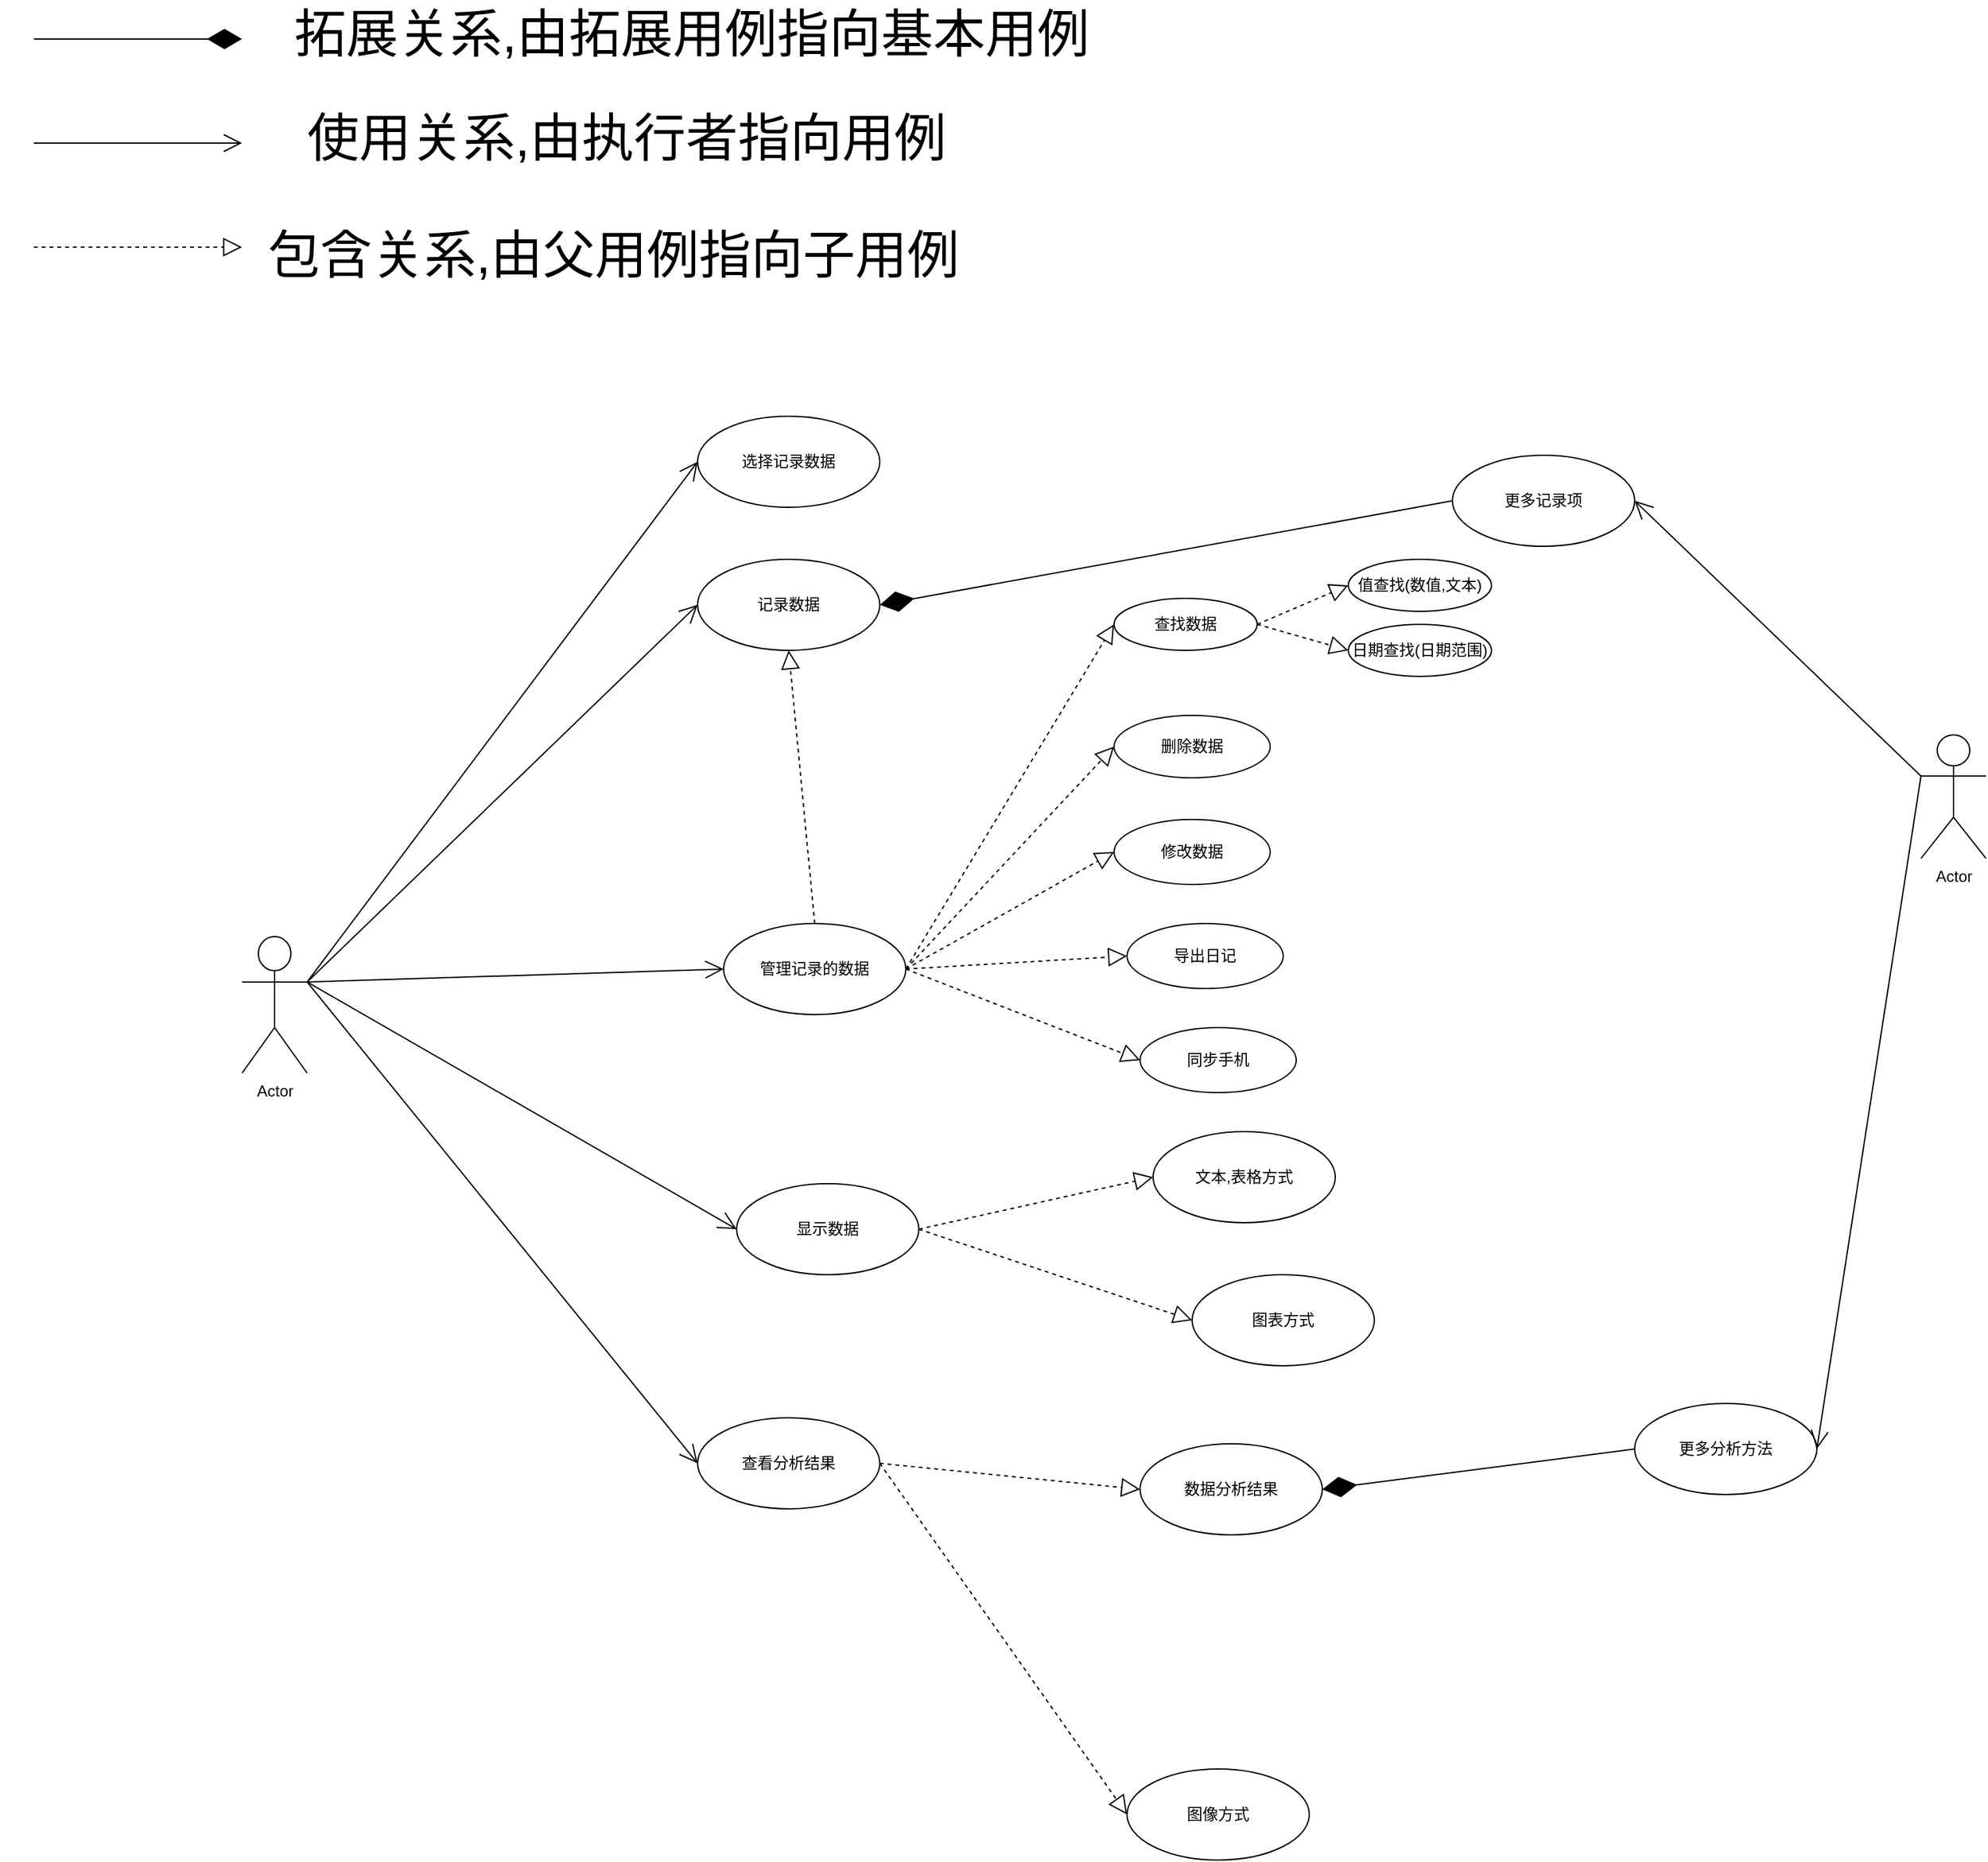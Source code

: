 <mxfile version="13.9.9" type="device"><diagram id="e2tGSwO5gteAZUFqLcbs" name="第 1 页"><mxGraphModel dx="1723" dy="584" grid="1" gridSize="10" guides="1" tooltips="1" connect="1" arrows="1" fold="1" page="1" pageScale="1" pageWidth="827" pageHeight="1169" math="0" shadow="0"><root><mxCell id="0"/><mxCell id="1" parent="0"/><object label="Actor" id="gkzIJjfs5HOEP_eOIGxo-1"><mxCell style="shape=umlActor;verticalLabelPosition=bottom;verticalAlign=top;html=1;outlineConnect=0;" vertex="1" parent="1"><mxGeometry x="-190" y="740" width="50" height="105" as="geometry"/></mxCell></object><mxCell id="gkzIJjfs5HOEP_eOIGxo-5" value="选择记录数据" style="ellipse;whiteSpace=wrap;html=1;" vertex="1" parent="1"><mxGeometry x="160" y="340" width="140" height="70" as="geometry"/></mxCell><mxCell id="gkzIJjfs5HOEP_eOIGxo-6" value="记录数据" style="ellipse;whiteSpace=wrap;html=1;" vertex="1" parent="1"><mxGeometry x="160" y="450" width="140" height="70" as="geometry"/></mxCell><mxCell id="gkzIJjfs5HOEP_eOIGxo-7" value="管理记录的数据" style="ellipse;whiteSpace=wrap;html=1;" vertex="1" parent="1"><mxGeometry x="180" y="730" width="140" height="70" as="geometry"/></mxCell><mxCell id="gkzIJjfs5HOEP_eOIGxo-8" value="显示数据" style="ellipse;whiteSpace=wrap;html=1;" vertex="1" parent="1"><mxGeometry x="190" y="930" width="140" height="70" as="geometry"/></mxCell><mxCell id="gkzIJjfs5HOEP_eOIGxo-9" value="查看分析结果" style="ellipse;whiteSpace=wrap;html=1;" vertex="1" parent="1"><mxGeometry x="160" y="1110" width="140" height="70" as="geometry"/></mxCell><mxCell id="gkzIJjfs5HOEP_eOIGxo-17" value="" style="endArrow=block;dashed=1;endFill=0;endSize=12;html=1;entryX=0.5;entryY=1;entryDx=0;entryDy=0;exitX=0.5;exitY=0;exitDx=0;exitDy=0;" edge="1" parent="1" source="gkzIJjfs5HOEP_eOIGxo-7" target="gkzIJjfs5HOEP_eOIGxo-6"><mxGeometry width="160" relative="1" as="geometry"><mxPoint x="210" y="560" as="sourcePoint"/><mxPoint x="370" y="560" as="targetPoint"/></mxGeometry></mxCell><mxCell id="gkzIJjfs5HOEP_eOIGxo-19" value="更多记录项" style="ellipse;whiteSpace=wrap;html=1;" vertex="1" parent="1"><mxGeometry x="740" y="370" width="140" height="70" as="geometry"/></mxCell><mxCell id="gkzIJjfs5HOEP_eOIGxo-21" value="" style="endArrow=open;endFill=1;endSize=12;html=1;exitX=1;exitY=0.333;exitDx=0;exitDy=0;exitPerimeter=0;entryX=0;entryY=0.5;entryDx=0;entryDy=0;" edge="1" parent="1" source="gkzIJjfs5HOEP_eOIGxo-1" target="gkzIJjfs5HOEP_eOIGxo-5"><mxGeometry width="160" relative="1" as="geometry"><mxPoint x="50" y="510" as="sourcePoint"/><mxPoint x="210" y="510" as="targetPoint"/></mxGeometry></mxCell><mxCell id="gkzIJjfs5HOEP_eOIGxo-22" value="" style="endArrow=open;endFill=1;endSize=12;html=1;entryX=0;entryY=0.5;entryDx=0;entryDy=0;exitX=1;exitY=0.333;exitDx=0;exitDy=0;exitPerimeter=0;" edge="1" parent="1" source="gkzIJjfs5HOEP_eOIGxo-1" target="gkzIJjfs5HOEP_eOIGxo-6"><mxGeometry width="160" relative="1" as="geometry"><mxPoint x="80" y="610" as="sourcePoint"/><mxPoint x="140" y="550" as="targetPoint"/></mxGeometry></mxCell><mxCell id="gkzIJjfs5HOEP_eOIGxo-23" value="" style="endArrow=open;endFill=1;endSize=12;html=1;exitX=1;exitY=0.333;exitDx=0;exitDy=0;exitPerimeter=0;entryX=0;entryY=0.5;entryDx=0;entryDy=0;" edge="1" parent="1" source="gkzIJjfs5HOEP_eOIGxo-1" target="gkzIJjfs5HOEP_eOIGxo-7"><mxGeometry width="160" relative="1" as="geometry"><mxPoint x="80" y="605" as="sourcePoint"/><mxPoint x="180.0" y="395" as="targetPoint"/></mxGeometry></mxCell><mxCell id="gkzIJjfs5HOEP_eOIGxo-24" value="" style="endArrow=open;endFill=1;endSize=12;html=1;exitX=1;exitY=0.333;exitDx=0;exitDy=0;exitPerimeter=0;entryX=0;entryY=0.5;entryDx=0;entryDy=0;" edge="1" parent="1" source="gkzIJjfs5HOEP_eOIGxo-1" target="gkzIJjfs5HOEP_eOIGxo-8"><mxGeometry width="160" relative="1" as="geometry"><mxPoint x="90" y="615" as="sourcePoint"/><mxPoint x="190.0" y="405" as="targetPoint"/></mxGeometry></mxCell><mxCell id="gkzIJjfs5HOEP_eOIGxo-25" value="" style="endArrow=open;endFill=1;endSize=12;html=1;exitX=1;exitY=0.333;exitDx=0;exitDy=0;exitPerimeter=0;entryX=0;entryY=0.5;entryDx=0;entryDy=0;" edge="1" parent="1" source="gkzIJjfs5HOEP_eOIGxo-1" target="gkzIJjfs5HOEP_eOIGxo-9"><mxGeometry width="160" relative="1" as="geometry"><mxPoint x="100" y="625" as="sourcePoint"/><mxPoint x="200.0" y="415" as="targetPoint"/></mxGeometry></mxCell><mxCell id="gkzIJjfs5HOEP_eOIGxo-26" value="查找数据" style="ellipse;whiteSpace=wrap;html=1;" vertex="1" parent="1"><mxGeometry x="480" y="480" width="110" height="40" as="geometry"/></mxCell><mxCell id="gkzIJjfs5HOEP_eOIGxo-27" value="删除数据" style="ellipse;whiteSpace=wrap;html=1;" vertex="1" parent="1"><mxGeometry x="480" y="570" width="120" height="48" as="geometry"/></mxCell><mxCell id="gkzIJjfs5HOEP_eOIGxo-28" value="修改数据" style="ellipse;whiteSpace=wrap;html=1;" vertex="1" parent="1"><mxGeometry x="480" y="650" width="120" height="50" as="geometry"/></mxCell><mxCell id="gkzIJjfs5HOEP_eOIGxo-29" value="" style="endArrow=block;dashed=1;endFill=0;endSize=12;html=1;entryX=0;entryY=0.5;entryDx=0;entryDy=0;exitX=1;exitY=0.5;exitDx=0;exitDy=0;" edge="1" parent="1" source="gkzIJjfs5HOEP_eOIGxo-7" target="gkzIJjfs5HOEP_eOIGxo-26"><mxGeometry width="160" relative="1" as="geometry"><mxPoint x="240" y="595" as="sourcePoint"/><mxPoint x="240" y="530" as="targetPoint"/></mxGeometry></mxCell><mxCell id="gkzIJjfs5HOEP_eOIGxo-30" value="" style="endArrow=block;dashed=1;endFill=0;endSize=12;html=1;entryX=0;entryY=0.5;entryDx=0;entryDy=0;exitX=1;exitY=0.5;exitDx=0;exitDy=0;" edge="1" parent="1" source="gkzIJjfs5HOEP_eOIGxo-7" target="gkzIJjfs5HOEP_eOIGxo-27"><mxGeometry width="160" relative="1" as="geometry"><mxPoint x="310" y="630" as="sourcePoint"/><mxPoint x="369.0" y="520" as="targetPoint"/></mxGeometry></mxCell><mxCell id="gkzIJjfs5HOEP_eOIGxo-31" value="" style="endArrow=block;dashed=1;endFill=0;endSize=12;html=1;entryX=0;entryY=0.5;entryDx=0;entryDy=0;exitX=1;exitY=0.5;exitDx=0;exitDy=0;" edge="1" parent="1" source="gkzIJjfs5HOEP_eOIGxo-7" target="gkzIJjfs5HOEP_eOIGxo-28"><mxGeometry width="160" relative="1" as="geometry"><mxPoint x="310" y="630" as="sourcePoint"/><mxPoint x="369.0" y="595" as="targetPoint"/></mxGeometry></mxCell><mxCell id="gkzIJjfs5HOEP_eOIGxo-35" value="文本,表格方式" style="ellipse;whiteSpace=wrap;html=1;" vertex="1" parent="1"><mxGeometry x="510" y="890" width="140" height="70" as="geometry"/></mxCell><mxCell id="gkzIJjfs5HOEP_eOIGxo-36" value="图表方式" style="ellipse;whiteSpace=wrap;html=1;" vertex="1" parent="1"><mxGeometry x="540" y="1000" width="140" height="70" as="geometry"/></mxCell><mxCell id="gkzIJjfs5HOEP_eOIGxo-37" value="" style="endArrow=block;dashed=1;endFill=0;endSize=12;html=1;entryX=0;entryY=0.5;entryDx=0;entryDy=0;exitX=1;exitY=0.5;exitDx=0;exitDy=0;" edge="1" parent="1" source="gkzIJjfs5HOEP_eOIGxo-8" target="gkzIJjfs5HOEP_eOIGxo-35"><mxGeometry width="160" relative="1" as="geometry"><mxPoint x="310" y="630" as="sourcePoint"/><mxPoint x="490.0" y="612.5" as="targetPoint"/></mxGeometry></mxCell><mxCell id="gkzIJjfs5HOEP_eOIGxo-38" value="" style="endArrow=block;dashed=1;endFill=0;endSize=12;html=1;entryX=0;entryY=0.5;entryDx=0;entryDy=0;exitX=1;exitY=0.5;exitDx=0;exitDy=0;" edge="1" parent="1" source="gkzIJjfs5HOEP_eOIGxo-8" target="gkzIJjfs5HOEP_eOIGxo-36"><mxGeometry width="160" relative="1" as="geometry"><mxPoint x="310" y="825" as="sourcePoint"/><mxPoint x="380.0" y="745" as="targetPoint"/></mxGeometry></mxCell><mxCell id="gkzIJjfs5HOEP_eOIGxo-39" value="图像方式" style="ellipse;whiteSpace=wrap;html=1;" vertex="1" parent="1"><mxGeometry x="490" y="1380" width="140" height="70" as="geometry"/></mxCell><mxCell id="gkzIJjfs5HOEP_eOIGxo-40" value="数据分析结果" style="ellipse;whiteSpace=wrap;html=1;" vertex="1" parent="1"><mxGeometry x="500" y="1130" width="140" height="70" as="geometry"/></mxCell><mxCell id="gkzIJjfs5HOEP_eOIGxo-41" value="" style="endArrow=block;dashed=1;endFill=0;endSize=12;html=1;entryX=0;entryY=0.5;entryDx=0;entryDy=0;exitX=1;exitY=0.5;exitDx=0;exitDy=0;" edge="1" parent="1" source="gkzIJjfs5HOEP_eOIGxo-9" target="gkzIJjfs5HOEP_eOIGxo-40"><mxGeometry width="160" relative="1" as="geometry"><mxPoint x="310" y="825" as="sourcePoint"/><mxPoint x="530.0" y="805" as="targetPoint"/></mxGeometry></mxCell><mxCell id="gkzIJjfs5HOEP_eOIGxo-42" value="" style="endArrow=block;dashed=1;endFill=0;endSize=12;html=1;entryX=0;entryY=0.5;entryDx=0;entryDy=0;exitX=1;exitY=0.5;exitDx=0;exitDy=0;" edge="1" parent="1" source="gkzIJjfs5HOEP_eOIGxo-9" target="gkzIJjfs5HOEP_eOIGxo-39"><mxGeometry width="160" relative="1" as="geometry"><mxPoint x="310" y="965" as="sourcePoint"/><mxPoint x="490" y="965" as="targetPoint"/></mxGeometry></mxCell><mxCell id="gkzIJjfs5HOEP_eOIGxo-44" value="更多分析方法" style="ellipse;whiteSpace=wrap;html=1;" vertex="1" parent="1"><mxGeometry x="880" y="1099" width="140" height="70" as="geometry"/></mxCell><mxCell id="gkzIJjfs5HOEP_eOIGxo-46" value="Actor" style="shape=umlActor;verticalLabelPosition=bottom;verticalAlign=top;html=1;" vertex="1" parent="1"><mxGeometry x="1100" y="585" width="50" height="95" as="geometry"/></mxCell><mxCell id="gkzIJjfs5HOEP_eOIGxo-47" value="" style="endArrow=open;endFill=1;endSize=12;html=1;exitX=0;exitY=0.333;exitDx=0;exitDy=0;exitPerimeter=0;entryX=1;entryY=0.5;entryDx=0;entryDy=0;" edge="1" parent="1" source="gkzIJjfs5HOEP_eOIGxo-46" target="gkzIJjfs5HOEP_eOIGxo-19"><mxGeometry width="160" relative="1" as="geometry"><mxPoint x="40" y="595" as="sourcePoint"/><mxPoint x="170.0" y="965.0" as="targetPoint"/></mxGeometry></mxCell><mxCell id="gkzIJjfs5HOEP_eOIGxo-48" value="" style="endArrow=open;endFill=1;endSize=12;html=1;entryX=1;entryY=0.5;entryDx=0;entryDy=0;exitX=0;exitY=0.333;exitDx=0;exitDy=0;exitPerimeter=0;" edge="1" parent="1" source="gkzIJjfs5HOEP_eOIGxo-46" target="gkzIJjfs5HOEP_eOIGxo-44"><mxGeometry width="160" relative="1" as="geometry"><mxPoint x="1100" y="620" as="sourcePoint"/><mxPoint x="890" y="415" as="targetPoint"/></mxGeometry></mxCell><mxCell id="gkzIJjfs5HOEP_eOIGxo-49" value="导出日记" style="ellipse;whiteSpace=wrap;html=1;" vertex="1" parent="1"><mxGeometry x="490" y="730" width="120" height="50" as="geometry"/></mxCell><mxCell id="gkzIJjfs5HOEP_eOIGxo-50" value="同步手机" style="ellipse;whiteSpace=wrap;html=1;" vertex="1" parent="1"><mxGeometry x="500" y="810" width="120" height="50" as="geometry"/></mxCell><mxCell id="gkzIJjfs5HOEP_eOIGxo-51" value="" style="endArrow=block;dashed=1;endFill=0;endSize=12;html=1;entryX=0;entryY=0.5;entryDx=0;entryDy=0;exitX=1;exitY=0.5;exitDx=0;exitDy=0;" edge="1" parent="1" source="gkzIJjfs5HOEP_eOIGxo-7" target="gkzIJjfs5HOEP_eOIGxo-49"><mxGeometry width="160" relative="1" as="geometry"><mxPoint x="320" y="685" as="sourcePoint"/><mxPoint x="490.0" y="612.5" as="targetPoint"/></mxGeometry></mxCell><mxCell id="gkzIJjfs5HOEP_eOIGxo-52" value="" style="endArrow=block;dashed=1;endFill=0;endSize=12;html=1;entryX=0;entryY=0.5;entryDx=0;entryDy=0;exitX=1;exitY=0.5;exitDx=0;exitDy=0;" edge="1" parent="1" source="gkzIJjfs5HOEP_eOIGxo-7" target="gkzIJjfs5HOEP_eOIGxo-50"><mxGeometry width="160" relative="1" as="geometry"><mxPoint x="320" y="685" as="sourcePoint"/><mxPoint x="480.0" y="685" as="targetPoint"/></mxGeometry></mxCell><mxCell id="gkzIJjfs5HOEP_eOIGxo-55" value="" style="endArrow=diamondThin;endFill=1;endSize=24;html=1;entryX=1;entryY=0.5;entryDx=0;entryDy=0;exitX=0;exitY=0.5;exitDx=0;exitDy=0;" edge="1" parent="1" source="gkzIJjfs5HOEP_eOIGxo-19" target="gkzIJjfs5HOEP_eOIGxo-6"><mxGeometry width="160" relative="1" as="geometry"><mxPoint x="660" y="450" as="sourcePoint"/><mxPoint x="820" y="450" as="targetPoint"/></mxGeometry></mxCell><mxCell id="gkzIJjfs5HOEP_eOIGxo-56" value="" style="endArrow=diamondThin;endFill=1;endSize=24;html=1;entryX=1;entryY=0.5;entryDx=0;entryDy=0;exitX=0;exitY=0.5;exitDx=0;exitDy=0;" edge="1" parent="1" source="gkzIJjfs5HOEP_eOIGxo-44" target="gkzIJjfs5HOEP_eOIGxo-40"><mxGeometry width="160" relative="1" as="geometry"><mxPoint x="750.0" y="415" as="sourcePoint"/><mxPoint x="310.0" y="495" as="targetPoint"/></mxGeometry></mxCell><mxCell id="gkzIJjfs5HOEP_eOIGxo-58" value="" style="endArrow=diamondThin;endFill=1;endSize=24;html=1;" edge="1" parent="1"><mxGeometry width="160" relative="1" as="geometry"><mxPoint x="-350" y="50" as="sourcePoint"/><mxPoint x="-190" y="50" as="targetPoint"/></mxGeometry></mxCell><mxCell id="gkzIJjfs5HOEP_eOIGxo-59" value="" style="endArrow=open;endFill=1;endSize=12;html=1;" edge="1" parent="1"><mxGeometry width="160" relative="1" as="geometry"><mxPoint x="-350" y="130" as="sourcePoint"/><mxPoint x="-190" y="130" as="targetPoint"/></mxGeometry></mxCell><mxCell id="gkzIJjfs5HOEP_eOIGxo-60" value="" style="endArrow=block;dashed=1;endFill=0;endSize=12;html=1;" edge="1" parent="1"><mxGeometry width="160" relative="1" as="geometry"><mxPoint x="-350" y="210" as="sourcePoint"/><mxPoint x="-190" y="210" as="targetPoint"/></mxGeometry></mxCell><mxCell id="gkzIJjfs5HOEP_eOIGxo-62" value="拓展关系,由拓展用例指向基本用例" style="text;html=1;resizable=0;autosize=1;align=center;verticalAlign=middle;points=[];fillColor=none;strokeColor=none;rounded=0;fontSize=40;" vertex="1" parent="1"><mxGeometry x="-160" y="20" width="630" height="50" as="geometry"/></mxCell><mxCell id="gkzIJjfs5HOEP_eOIGxo-63" value="使用关系,由执行者指向用例" style="text;html=1;resizable=0;autosize=1;align=center;verticalAlign=middle;points=[];fillColor=none;strokeColor=none;rounded=0;fontSize=40;" vertex="1" parent="1"><mxGeometry x="-150" y="100" width="510" height="50" as="geometry"/></mxCell><mxCell id="gkzIJjfs5HOEP_eOIGxo-64" value="包含关系,由父用例指向子用例" style="text;html=1;resizable=0;autosize=1;align=center;verticalAlign=middle;points=[];fillColor=none;strokeColor=none;rounded=0;fontSize=40;" vertex="1" parent="1"><mxGeometry x="-180" y="190" width="550" height="50" as="geometry"/></mxCell><mxCell id="gkzIJjfs5HOEP_eOIGxo-65" value="值查找(数值,文本)" style="ellipse;whiteSpace=wrap;html=1;" vertex="1" parent="1"><mxGeometry x="660" y="450" width="110" height="40" as="geometry"/></mxCell><mxCell id="gkzIJjfs5HOEP_eOIGxo-66" value="日期查找(日期范围)" style="ellipse;whiteSpace=wrap;html=1;" vertex="1" parent="1"><mxGeometry x="660" y="500" width="110" height="40" as="geometry"/></mxCell><mxCell id="gkzIJjfs5HOEP_eOIGxo-67" value="" style="endArrow=block;dashed=1;endFill=0;endSize=12;html=1;entryX=0;entryY=0.5;entryDx=0;entryDy=0;exitX=1;exitY=0.5;exitDx=0;exitDy=0;" edge="1" parent="1" source="gkzIJjfs5HOEP_eOIGxo-26" target="gkzIJjfs5HOEP_eOIGxo-65"><mxGeometry width="160" relative="1" as="geometry"><mxPoint x="330.0" y="775" as="sourcePoint"/><mxPoint x="490.0" y="510.0" as="targetPoint"/></mxGeometry></mxCell><mxCell id="gkzIJjfs5HOEP_eOIGxo-68" value="" style="endArrow=block;dashed=1;endFill=0;endSize=12;html=1;entryX=0;entryY=0.5;entryDx=0;entryDy=0;exitX=1;exitY=0.5;exitDx=0;exitDy=0;" edge="1" parent="1" source="gkzIJjfs5HOEP_eOIGxo-26" target="gkzIJjfs5HOEP_eOIGxo-66"><mxGeometry width="160" relative="1" as="geometry"><mxPoint x="600.0" y="510.0" as="sourcePoint"/><mxPoint x="670.0" y="480.0" as="targetPoint"/></mxGeometry></mxCell></root></mxGraphModel></diagram></mxfile>